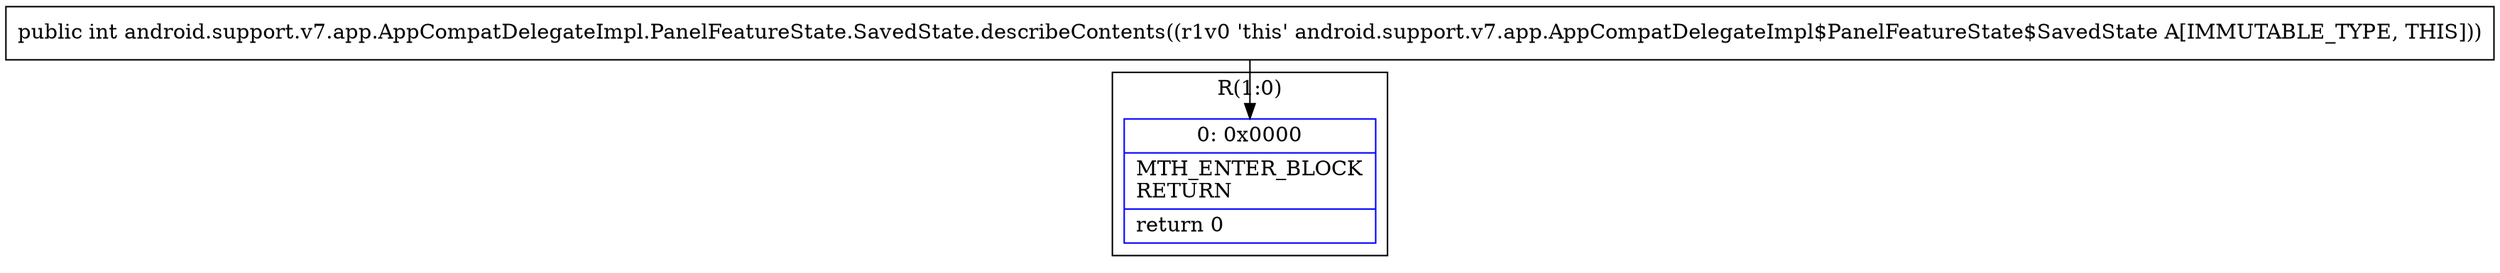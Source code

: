 digraph "CFG forandroid.support.v7.app.AppCompatDelegateImpl.PanelFeatureState.SavedState.describeContents()I" {
subgraph cluster_Region_1693823711 {
label = "R(1:0)";
node [shape=record,color=blue];
Node_0 [shape=record,label="{0\:\ 0x0000|MTH_ENTER_BLOCK\lRETURN\l|return 0\l}"];
}
MethodNode[shape=record,label="{public int android.support.v7.app.AppCompatDelegateImpl.PanelFeatureState.SavedState.describeContents((r1v0 'this' android.support.v7.app.AppCompatDelegateImpl$PanelFeatureState$SavedState A[IMMUTABLE_TYPE, THIS])) }"];
MethodNode -> Node_0;
}

